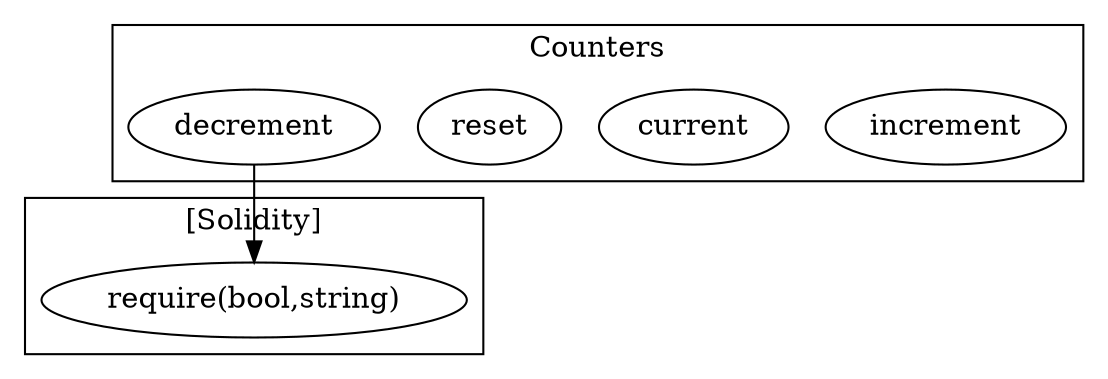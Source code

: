 strict digraph {
subgraph cluster_3073_Counters {
label = "Counters"
"3073_increment" [label="increment"]
"3073_current" [label="current"]
"3073_reset" [label="reset"]
"3073_decrement" [label="decrement"]
}subgraph cluster_solidity {
label = "[Solidity]"
"require(bool,string)" 
"3073_decrement" -> "require(bool,string)"
}
}
